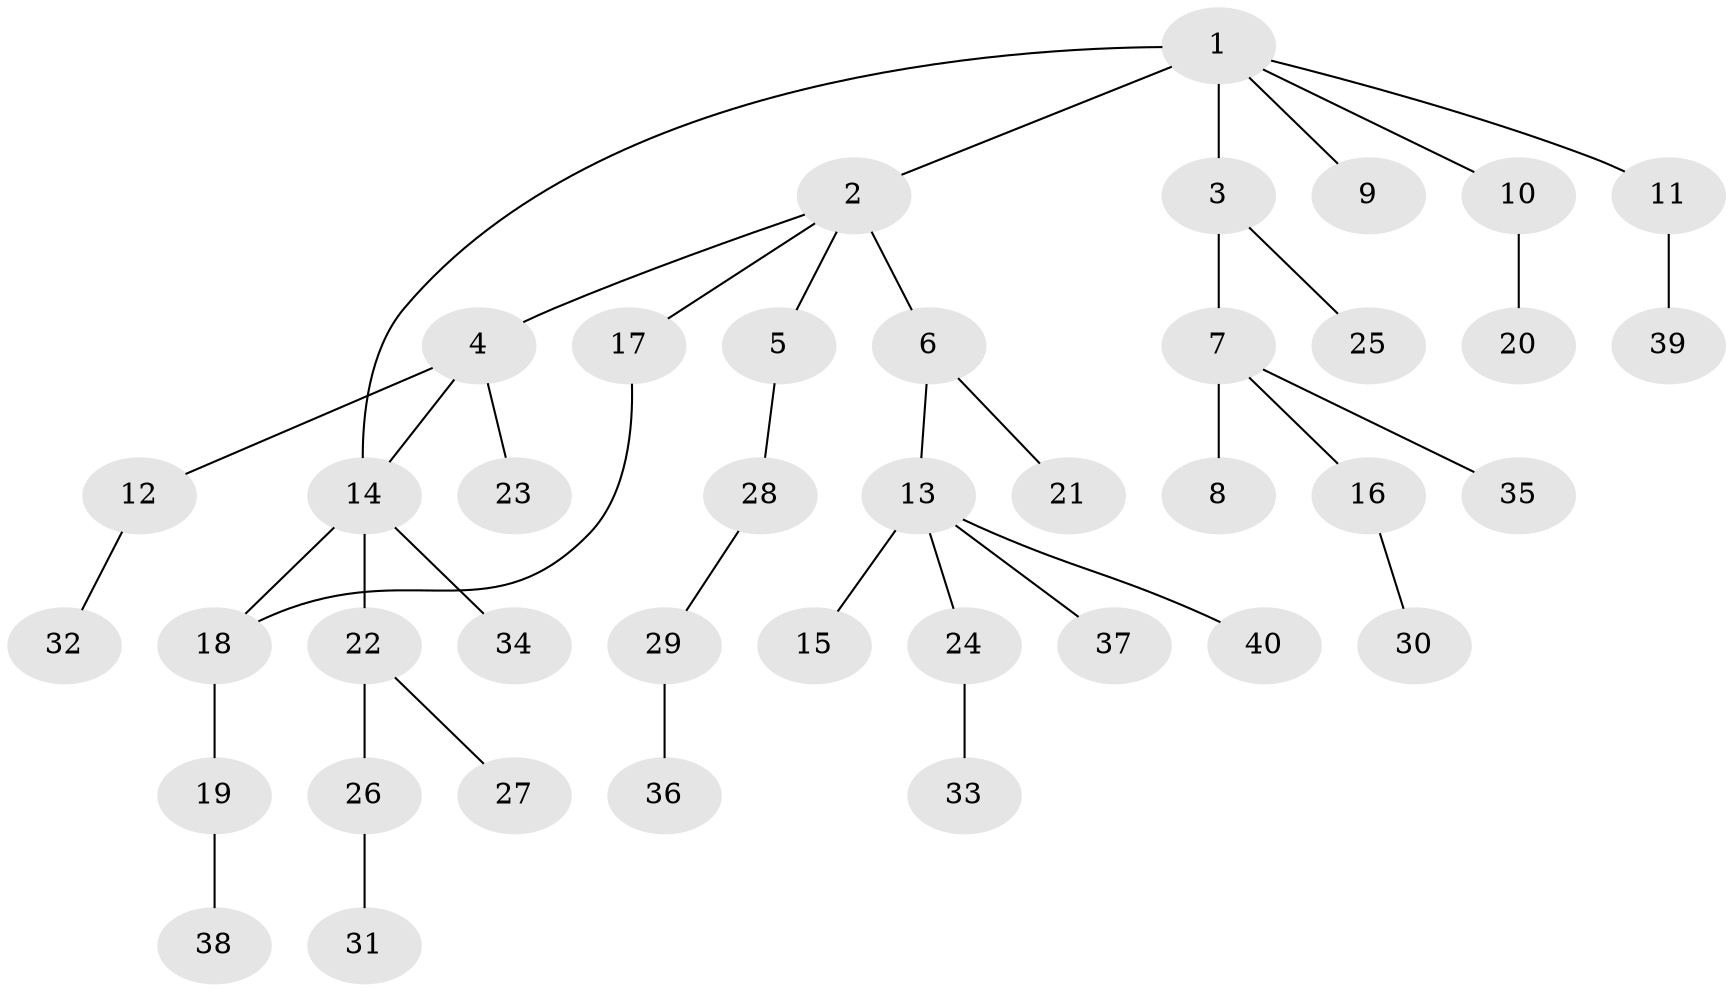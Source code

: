 // original degree distribution, {1: 0.41025641025641024, 8: 0.01282051282051282, 6: 0.02564102564102564, 3: 0.16666666666666666, 5: 0.01282051282051282, 2: 0.3333333333333333, 4: 0.038461538461538464}
// Generated by graph-tools (version 1.1) at 2025/48/03/04/25 22:48:46]
// undirected, 40 vertices, 41 edges
graph export_dot {
  node [color=gray90,style=filled];
  1;
  2;
  3;
  4;
  5;
  6;
  7;
  8;
  9;
  10;
  11;
  12;
  13;
  14;
  15;
  16;
  17;
  18;
  19;
  20;
  21;
  22;
  23;
  24;
  25;
  26;
  27;
  28;
  29;
  30;
  31;
  32;
  33;
  34;
  35;
  36;
  37;
  38;
  39;
  40;
  1 -- 2 [weight=2.0];
  1 -- 3 [weight=1.0];
  1 -- 9 [weight=1.0];
  1 -- 10 [weight=1.0];
  1 -- 11 [weight=1.0];
  1 -- 14 [weight=1.0];
  2 -- 4 [weight=1.0];
  2 -- 5 [weight=1.0];
  2 -- 6 [weight=1.0];
  2 -- 17 [weight=1.0];
  3 -- 7 [weight=1.0];
  3 -- 25 [weight=1.0];
  4 -- 12 [weight=1.0];
  4 -- 14 [weight=1.0];
  4 -- 23 [weight=1.0];
  5 -- 28 [weight=1.0];
  6 -- 13 [weight=1.0];
  6 -- 21 [weight=1.0];
  7 -- 8 [weight=1.0];
  7 -- 16 [weight=1.0];
  7 -- 35 [weight=2.0];
  10 -- 20 [weight=1.0];
  11 -- 39 [weight=1.0];
  12 -- 32 [weight=1.0];
  13 -- 15 [weight=1.0];
  13 -- 24 [weight=1.0];
  13 -- 37 [weight=1.0];
  13 -- 40 [weight=1.0];
  14 -- 18 [weight=1.0];
  14 -- 22 [weight=1.0];
  14 -- 34 [weight=1.0];
  16 -- 30 [weight=1.0];
  17 -- 18 [weight=1.0];
  18 -- 19 [weight=2.0];
  19 -- 38 [weight=1.0];
  22 -- 26 [weight=1.0];
  22 -- 27 [weight=1.0];
  24 -- 33 [weight=1.0];
  26 -- 31 [weight=1.0];
  28 -- 29 [weight=1.0];
  29 -- 36 [weight=1.0];
}
